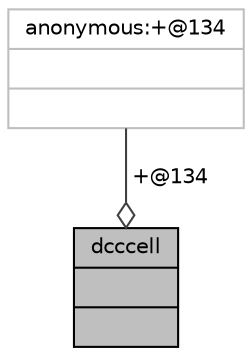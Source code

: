 digraph "dcccell"
{
 // INTERACTIVE_SVG=YES
  bgcolor="transparent";
  edge [fontname="Helvetica",fontsize="10",labelfontname="Helvetica",labelfontsize="10"];
  node [fontname="Helvetica",fontsize="10",shape=record];
  Node113 [label="{dcccell\n||}",height=0.2,width=0.4,color="black", fillcolor="grey75", style="filled", fontcolor="black"];
  Node114 -> Node113 [color="grey25",fontsize="10",style="solid",label=" +@134" ,arrowhead="odiamond",fontname="Helvetica"];
  Node114 [label="{anonymous:+@134\n||}",height=0.2,width=0.4,color="grey75"];
}
